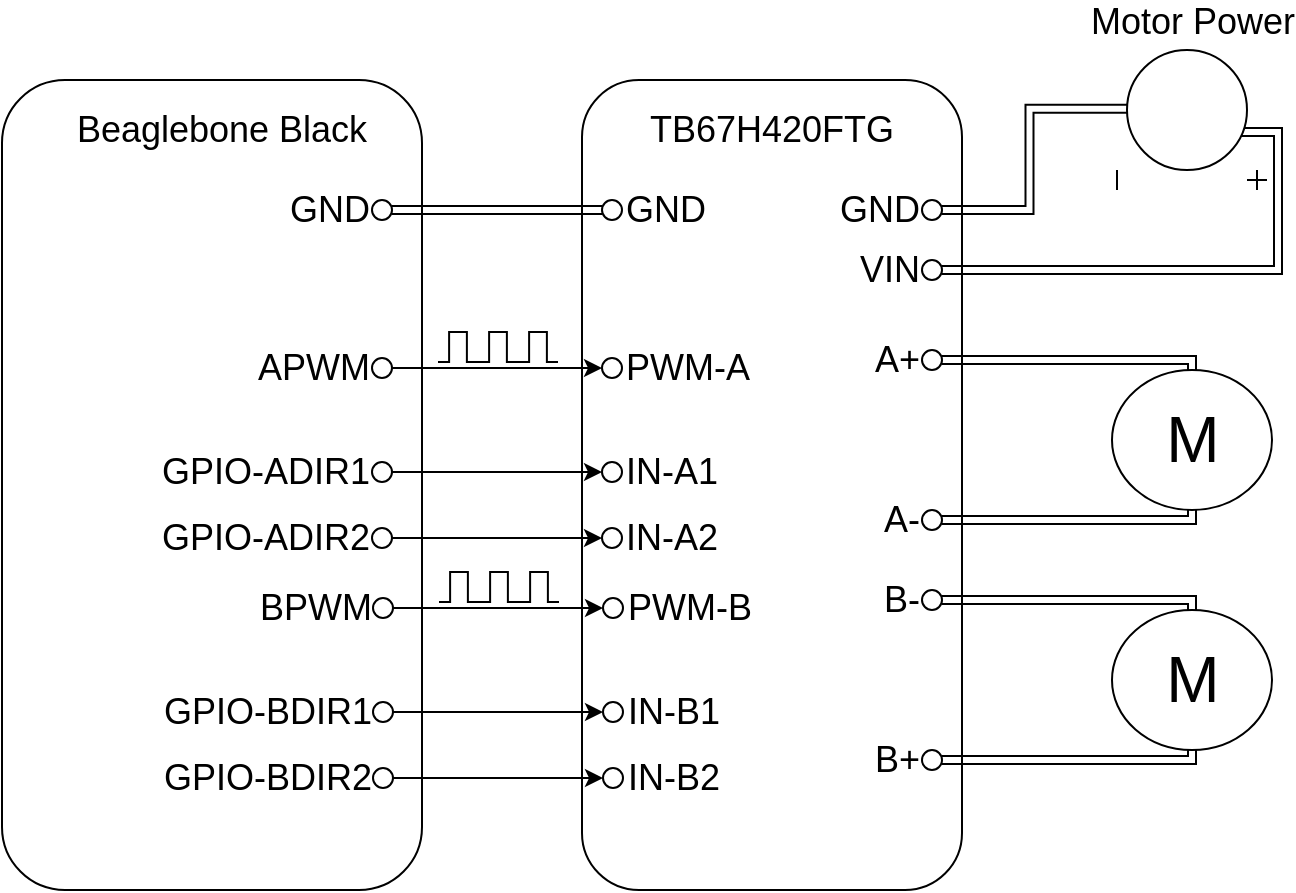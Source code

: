 <mxfile version="12.3.9" type="device" pages="3"><diagram id="jYiXJCW6_7_1IOrXcYyg" name="TB67H420FTG"><mxGraphModel dx="1185" dy="641" grid="1" gridSize="10" guides="1" tooltips="1" connect="1" arrows="1" fold="1" page="1" pageScale="1" pageWidth="850" pageHeight="1100" math="0" shadow="0"><root><mxCell id="t4pHUbQEfT3WLqg6U7e0-0"/><mxCell id="t4pHUbQEfT3WLqg6U7e0-1" parent="t4pHUbQEfT3WLqg6U7e0-0"/><mxCell id="a3-WLGggRR9VKKW1tgoW-0" value="" style="rounded=1;whiteSpace=wrap;html=1;" vertex="1" parent="t4pHUbQEfT3WLqg6U7e0-1"><mxGeometry x="232" y="85" width="210" height="405" as="geometry"/></mxCell><mxCell id="a3-WLGggRR9VKKW1tgoW-1" value="Beaglebone Black" style="text;html=1;strokeColor=none;fillColor=none;align=center;verticalAlign=middle;whiteSpace=wrap;rounded=0;fontSize=18;" vertex="1" parent="t4pHUbQEfT3WLqg6U7e0-1"><mxGeometry x="262" y="95" width="160" height="30" as="geometry"/></mxCell><mxCell id="a3-WLGggRR9VKKW1tgoW-2" value="APWM" style="verticalLabelPosition=middle;shadow=0;dashed=0;align=right;fillColor=#ffffff;strokeColor=#000000;html=1;verticalAlign=middle;strokeWidth=1;shape=ellipse;fontSize=18;labelPosition=left;" vertex="1" parent="t4pHUbQEfT3WLqg6U7e0-1"><mxGeometry x="417" y="224" width="10" height="10" as="geometry"/></mxCell><mxCell id="a3-WLGggRR9VKKW1tgoW-3" value="GPIO-ADIR1" style="verticalLabelPosition=middle;shadow=0;dashed=0;align=right;fillColor=#ffffff;strokeColor=#000000;html=1;verticalAlign=middle;strokeWidth=1;shape=ellipse;fontSize=18;labelPosition=left;" vertex="1" parent="t4pHUbQEfT3WLqg6U7e0-1"><mxGeometry x="417" y="276" width="10" height="10" as="geometry"/></mxCell><mxCell id="a3-WLGggRR9VKKW1tgoW-13" value="" style="rounded=1;whiteSpace=wrap;html=1;fontSize=18;" vertex="1" parent="t4pHUbQEfT3WLqg6U7e0-1"><mxGeometry x="522" y="85" width="190" height="405" as="geometry"/></mxCell><mxCell id="a3-WLGggRR9VKKW1tgoW-16" value="PWM-A" style="verticalLabelPosition=middle;shadow=0;dashed=0;align=left;fillColor=#ffffff;strokeColor=#000000;html=1;verticalAlign=middle;strokeWidth=1;shape=ellipse;fontSize=18;labelPosition=right;" vertex="1" parent="t4pHUbQEfT3WLqg6U7e0-1"><mxGeometry x="532" y="224" width="10" height="10" as="geometry"/></mxCell><mxCell id="a3-WLGggRR9VKKW1tgoW-17" value="IN-A1" style="verticalLabelPosition=middle;shadow=0;dashed=0;align=left;fillColor=#ffffff;strokeColor=#000000;html=1;verticalAlign=middle;strokeWidth=1;shape=ellipse;fontSize=18;labelPosition=right;" vertex="1" parent="t4pHUbQEfT3WLqg6U7e0-1"><mxGeometry x="532" y="276" width="10" height="10" as="geometry"/></mxCell><mxCell id="a3-WLGggRR9VKKW1tgoW-21" value="A+" style="verticalLabelPosition=middle;shadow=0;dashed=0;align=right;fillColor=#ffffff;strokeColor=#000000;html=1;verticalAlign=middle;strokeWidth=1;shape=ellipse;fontSize=18;labelPosition=left;" vertex="1" parent="t4pHUbQEfT3WLqg6U7e0-1"><mxGeometry x="692" y="220" width="10" height="10" as="geometry"/></mxCell><mxCell id="a3-WLGggRR9VKKW1tgoW-22" value="A-" style="verticalLabelPosition=middle;shadow=0;dashed=0;align=right;fillColor=#ffffff;strokeColor=#000000;html=1;verticalAlign=middle;strokeWidth=1;shape=ellipse;fontSize=18;labelPosition=left;" vertex="1" parent="t4pHUbQEfT3WLqg6U7e0-1"><mxGeometry x="692" y="300" width="10" height="10" as="geometry"/></mxCell><mxCell id="a3-WLGggRR9VKKW1tgoW-23" value="B-" style="verticalLabelPosition=middle;shadow=0;dashed=0;align=right;fillColor=#ffffff;strokeColor=#000000;html=1;verticalAlign=middle;strokeWidth=1;shape=ellipse;fontSize=18;labelPosition=left;" vertex="1" parent="t4pHUbQEfT3WLqg6U7e0-1"><mxGeometry x="692" y="340" width="10" height="10" as="geometry"/></mxCell><mxCell id="a3-WLGggRR9VKKW1tgoW-24" value="B+" style="verticalLabelPosition=middle;shadow=0;dashed=0;align=right;fillColor=#ffffff;strokeColor=#000000;html=1;verticalAlign=middle;strokeWidth=1;shape=ellipse;fontSize=18;labelPosition=left;" vertex="1" parent="t4pHUbQEfT3WLqg6U7e0-1"><mxGeometry x="692" y="420" width="10" height="10" as="geometry"/></mxCell><mxCell id="a3-WLGggRR9VKKW1tgoW-25" style="edgeStyle=orthogonalEdgeStyle;rounded=0;orthogonalLoop=1;jettySize=auto;html=1;exitX=1;exitY=0.5;exitDx=0;exitDy=0;entryX=0;entryY=0.5;entryDx=0;entryDy=0;fontSize=18;" edge="1" parent="t4pHUbQEfT3WLqg6U7e0-1" source="a3-WLGggRR9VKKW1tgoW-3" target="a3-WLGggRR9VKKW1tgoW-17"><mxGeometry relative="1" as="geometry"/></mxCell><mxCell id="a3-WLGggRR9VKKW1tgoW-26" style="edgeStyle=orthogonalEdgeStyle;rounded=0;orthogonalLoop=1;jettySize=auto;html=1;exitX=1;exitY=0.5;exitDx=0;exitDy=0;entryX=0;entryY=0.5;entryDx=0;entryDy=0;fontSize=18;" edge="1" parent="t4pHUbQEfT3WLqg6U7e0-1" source="a3-WLGggRR9VKKW1tgoW-2" target="a3-WLGggRR9VKKW1tgoW-16"><mxGeometry relative="1" as="geometry"/></mxCell><mxCell id="a3-WLGggRR9VKKW1tgoW-32" style="edgeStyle=orthogonalEdgeStyle;shape=link;rounded=0;orthogonalLoop=1;jettySize=auto;html=1;exitX=1;exitY=0.5;exitDx=0;exitDy=0;entryX=0;entryY=0.5;entryDx=0;entryDy=0;fontSize=18;" edge="1" parent="t4pHUbQEfT3WLqg6U7e0-1" source="a3-WLGggRR9VKKW1tgoW-33" target="a3-WLGggRR9VKKW1tgoW-34"><mxGeometry relative="1" as="geometry"/></mxCell><mxCell id="a3-WLGggRR9VKKW1tgoW-33" value="GND" style="verticalLabelPosition=middle;shadow=0;dashed=0;align=right;fillColor=#ffffff;strokeColor=#000000;html=1;verticalAlign=middle;strokeWidth=1;shape=ellipse;fontSize=18;labelPosition=left;" vertex="1" parent="t4pHUbQEfT3WLqg6U7e0-1"><mxGeometry x="417" y="145" width="10" height="10" as="geometry"/></mxCell><mxCell id="a3-WLGggRR9VKKW1tgoW-34" value="GND" style="verticalLabelPosition=middle;shadow=0;dashed=0;align=left;fillColor=#ffffff;strokeColor=#000000;html=1;verticalAlign=middle;strokeWidth=1;shape=ellipse;fontSize=18;labelPosition=right;" vertex="1" parent="t4pHUbQEfT3WLqg6U7e0-1"><mxGeometry x="532" y="145" width="10" height="10" as="geometry"/></mxCell><mxCell id="a3-WLGggRR9VKKW1tgoW-35" value="TB67H420FTG" style="text;html=1;strokeColor=none;fillColor=none;align=center;verticalAlign=middle;whiteSpace=wrap;rounded=0;fontSize=18;" vertex="1" parent="t4pHUbQEfT3WLqg6U7e0-1"><mxGeometry x="542" y="100" width="150" height="20" as="geometry"/></mxCell><mxCell id="a3-WLGggRR9VKKW1tgoW-36" value="VIN" style="verticalLabelPosition=middle;shadow=0;dashed=0;align=right;fillColor=#ffffff;strokeColor=#000000;html=1;verticalAlign=middle;strokeWidth=1;shape=ellipse;fontSize=18;labelPosition=left;" vertex="1" parent="t4pHUbQEfT3WLqg6U7e0-1"><mxGeometry x="692" y="175" width="10" height="10" as="geometry"/></mxCell><mxCell id="a3-WLGggRR9VKKW1tgoW-37" value="GND" style="verticalLabelPosition=middle;shadow=0;dashed=0;align=right;fillColor=#ffffff;strokeColor=#000000;html=1;verticalAlign=middle;strokeWidth=1;shape=ellipse;fontSize=18;labelPosition=left;" vertex="1" parent="t4pHUbQEfT3WLqg6U7e0-1"><mxGeometry x="692" y="145" width="10" height="10" as="geometry"/></mxCell><mxCell id="a3-WLGggRR9VKKW1tgoW-38" style="edgeStyle=orthogonalEdgeStyle;shape=link;rounded=0;orthogonalLoop=1;jettySize=auto;html=1;exitX=0.58;exitY=0.135;exitDx=0;exitDy=0;exitPerimeter=0;entryX=1;entryY=0.5;entryDx=0;entryDy=0;fontSize=18;" edge="1" parent="t4pHUbQEfT3WLqg6U7e0-1" source="a3-WLGggRR9VKKW1tgoW-40" target="a3-WLGggRR9VKKW1tgoW-37"><mxGeometry relative="1" as="geometry"/></mxCell><mxCell id="a3-WLGggRR9VKKW1tgoW-39" style="edgeStyle=orthogonalEdgeStyle;shape=link;rounded=0;orthogonalLoop=1;jettySize=auto;html=1;exitX=0.571;exitY=0.727;exitDx=0;exitDy=0;exitPerimeter=0;entryX=1;entryY=0.5;entryDx=0;entryDy=0;fontSize=18;" edge="1" parent="t4pHUbQEfT3WLqg6U7e0-1" source="a3-WLGggRR9VKKW1tgoW-40" target="a3-WLGggRR9VKKW1tgoW-36"><mxGeometry relative="1" as="geometry"><Array as="points"><mxPoint x="844" y="111"/><mxPoint x="870" y="111"/><mxPoint x="870" y="180"/></Array></mxGeometry></mxCell><mxCell id="a3-WLGggRR9VKKW1tgoW-40" value="Motor Power" style="pointerEvents=1;verticalLabelPosition=top;shadow=0;dashed=0;align=center;fillColor=#ffffff;html=1;verticalAlign=bottom;strokeWidth=1;shape=mxgraph.electrical.signal_sources.dc_source_1;fontSize=18;labelPosition=center;flipH=0;flipV=1;direction=south;" vertex="1" parent="t4pHUbQEfT3WLqg6U7e0-1"><mxGeometry x="789.5" y="70" width="75" height="70" as="geometry"/></mxCell><mxCell id="a3-WLGggRR9VKKW1tgoW-41" style="edgeStyle=orthogonalEdgeStyle;shape=link;rounded=0;orthogonalLoop=1;jettySize=auto;html=1;exitX=0.5;exitY=1;exitDx=0;exitDy=0;entryX=1;entryY=0.5;entryDx=0;entryDy=0;fontSize=18;" edge="1" parent="t4pHUbQEfT3WLqg6U7e0-1" source="a3-WLGggRR9VKKW1tgoW-43" target="a3-WLGggRR9VKKW1tgoW-22"><mxGeometry relative="1" as="geometry"><Array as="points"><mxPoint x="792" y="305"/><mxPoint x="792" y="305"/></Array></mxGeometry></mxCell><mxCell id="a3-WLGggRR9VKKW1tgoW-42" style="edgeStyle=orthogonalEdgeStyle;shape=link;rounded=0;orthogonalLoop=1;jettySize=auto;html=1;exitX=0.5;exitY=0;exitDx=0;exitDy=0;entryX=1;entryY=0.5;entryDx=0;entryDy=0;fontSize=18;" edge="1" parent="t4pHUbQEfT3WLqg6U7e0-1" source="a3-WLGggRR9VKKW1tgoW-43" target="a3-WLGggRR9VKKW1tgoW-21"><mxGeometry relative="1" as="geometry"><Array as="points"><mxPoint x="827" y="225"/></Array></mxGeometry></mxCell><mxCell id="a3-WLGggRR9VKKW1tgoW-43" value="M" style="verticalLabelPosition=middle;shadow=0;dashed=0;align=center;fillColor=#ffffff;html=1;verticalAlign=middle;strokeWidth=1;shape=ellipse;fontSize=32;fontColor=#000000;perimeter=ellipsePerimeter;" vertex="1" parent="t4pHUbQEfT3WLqg6U7e0-1"><mxGeometry x="787" y="230" width="80" height="70" as="geometry"/></mxCell><mxCell id="a3-WLGggRR9VKKW1tgoW-44" style="edgeStyle=orthogonalEdgeStyle;shape=link;rounded=0;orthogonalLoop=1;jettySize=auto;html=1;exitX=0.5;exitY=0;exitDx=0;exitDy=0;entryX=1;entryY=0.5;entryDx=0;entryDy=0;fontSize=18;" edge="1" parent="t4pHUbQEfT3WLqg6U7e0-1" source="a3-WLGggRR9VKKW1tgoW-46" target="a3-WLGggRR9VKKW1tgoW-23"><mxGeometry relative="1" as="geometry"><Array as="points"><mxPoint x="782" y="345"/><mxPoint x="782" y="345"/></Array></mxGeometry></mxCell><mxCell id="a3-WLGggRR9VKKW1tgoW-45" style="edgeStyle=orthogonalEdgeStyle;shape=link;rounded=0;orthogonalLoop=1;jettySize=auto;html=1;exitX=0.5;exitY=1;exitDx=0;exitDy=0;entryX=1;entryY=0.5;entryDx=0;entryDy=0;fontSize=18;" edge="1" parent="t4pHUbQEfT3WLqg6U7e0-1" source="a3-WLGggRR9VKKW1tgoW-46" target="a3-WLGggRR9VKKW1tgoW-24"><mxGeometry relative="1" as="geometry"><Array as="points"><mxPoint x="827" y="425"/></Array></mxGeometry></mxCell><mxCell id="a3-WLGggRR9VKKW1tgoW-46" value="M" style="verticalLabelPosition=middle;shadow=0;dashed=0;align=center;fillColor=#ffffff;html=1;verticalAlign=middle;strokeWidth=1;shape=ellipse;fontSize=32;fontColor=#000000;perimeter=ellipsePerimeter;" vertex="1" parent="t4pHUbQEfT3WLqg6U7e0-1"><mxGeometry x="787" y="350" width="80" height="70" as="geometry"/></mxCell><mxCell id="a3-WLGggRR9VKKW1tgoW-47" value="" style="pointerEvents=1;verticalLabelPosition=bottom;shadow=0;dashed=0;align=center;fillColor=#ffffff;html=1;verticalAlign=top;strokeWidth=1;shape=mxgraph.electrical.waveforms.pulse_1;fontSize=18;fontColor=none;" vertex="1" parent="t4pHUbQEfT3WLqg6U7e0-1"><mxGeometry x="450" y="211" width="20" height="15" as="geometry"/></mxCell><mxCell id="a3-WLGggRR9VKKW1tgoW-48" value="" style="pointerEvents=1;verticalLabelPosition=bottom;shadow=0;dashed=0;align=center;fillColor=#ffffff;html=1;verticalAlign=top;strokeWidth=1;shape=mxgraph.electrical.waveforms.pulse_1;fontSize=18;fontColor=none;" vertex="1" parent="t4pHUbQEfT3WLqg6U7e0-1"><mxGeometry x="490" y="211" width="20" height="15" as="geometry"/></mxCell><mxCell id="a3-WLGggRR9VKKW1tgoW-49" value="" style="pointerEvents=1;verticalLabelPosition=bottom;shadow=0;dashed=0;align=center;fillColor=#ffffff;html=1;verticalAlign=top;strokeWidth=1;shape=mxgraph.electrical.waveforms.pulse_1;fontSize=18;fontColor=none;" vertex="1" parent="t4pHUbQEfT3WLqg6U7e0-1"><mxGeometry x="470" y="211" width="20" height="15" as="geometry"/></mxCell><mxCell id="a3-WLGggRR9VKKW1tgoW-56" value="GPIO-ADIR2" style="verticalLabelPosition=middle;shadow=0;dashed=0;align=right;fillColor=#ffffff;strokeColor=#000000;html=1;verticalAlign=middle;strokeWidth=1;shape=ellipse;fontSize=18;labelPosition=left;" vertex="1" parent="t4pHUbQEfT3WLqg6U7e0-1"><mxGeometry x="417" y="309" width="10" height="10" as="geometry"/></mxCell><mxCell id="a3-WLGggRR9VKKW1tgoW-57" value="IN-A2" style="verticalLabelPosition=middle;shadow=0;dashed=0;align=left;fillColor=#ffffff;strokeColor=#000000;html=1;verticalAlign=middle;strokeWidth=1;shape=ellipse;fontSize=18;labelPosition=right;" vertex="1" parent="t4pHUbQEfT3WLqg6U7e0-1"><mxGeometry x="532" y="309" width="10" height="10" as="geometry"/></mxCell><mxCell id="a3-WLGggRR9VKKW1tgoW-58" style="edgeStyle=orthogonalEdgeStyle;rounded=0;orthogonalLoop=1;jettySize=auto;html=1;exitX=1;exitY=0.5;exitDx=0;exitDy=0;entryX=0;entryY=0.5;entryDx=0;entryDy=0;fontSize=18;" edge="1" parent="t4pHUbQEfT3WLqg6U7e0-1" source="a3-WLGggRR9VKKW1tgoW-56" target="a3-WLGggRR9VKKW1tgoW-57"><mxGeometry relative="1" as="geometry"/></mxCell><mxCell id="a3-WLGggRR9VKKW1tgoW-76" value="BPWM" style="verticalLabelPosition=middle;shadow=0;dashed=0;align=right;fillColor=#ffffff;strokeColor=#000000;html=1;verticalAlign=middle;strokeWidth=1;shape=ellipse;fontSize=18;labelPosition=left;" vertex="1" parent="t4pHUbQEfT3WLqg6U7e0-1"><mxGeometry x="417.5" y="344" width="10" height="10" as="geometry"/></mxCell><mxCell id="a3-WLGggRR9VKKW1tgoW-77" value="GPIO-BDIR1" style="verticalLabelPosition=middle;shadow=0;dashed=0;align=right;fillColor=#ffffff;strokeColor=#000000;html=1;verticalAlign=middle;strokeWidth=1;shape=ellipse;fontSize=18;labelPosition=left;" vertex="1" parent="t4pHUbQEfT3WLqg6U7e0-1"><mxGeometry x="417.5" y="396" width="10" height="10" as="geometry"/></mxCell><mxCell id="a3-WLGggRR9VKKW1tgoW-78" value="PWM-B" style="verticalLabelPosition=middle;shadow=0;dashed=0;align=left;fillColor=#ffffff;strokeColor=#000000;html=1;verticalAlign=middle;strokeWidth=1;shape=ellipse;fontSize=18;labelPosition=right;" vertex="1" parent="t4pHUbQEfT3WLqg6U7e0-1"><mxGeometry x="532.5" y="344" width="10" height="10" as="geometry"/></mxCell><mxCell id="a3-WLGggRR9VKKW1tgoW-79" value="IN-B1" style="verticalLabelPosition=middle;shadow=0;dashed=0;align=left;fillColor=#ffffff;strokeColor=#000000;html=1;verticalAlign=middle;strokeWidth=1;shape=ellipse;fontSize=18;labelPosition=right;" vertex="1" parent="t4pHUbQEfT3WLqg6U7e0-1"><mxGeometry x="532.5" y="396" width="10" height="10" as="geometry"/></mxCell><mxCell id="a3-WLGggRR9VKKW1tgoW-80" style="edgeStyle=orthogonalEdgeStyle;rounded=0;orthogonalLoop=1;jettySize=auto;html=1;exitX=1;exitY=0.5;exitDx=0;exitDy=0;entryX=0;entryY=0.5;entryDx=0;entryDy=0;fontSize=18;" edge="1" parent="t4pHUbQEfT3WLqg6U7e0-1" source="a3-WLGggRR9VKKW1tgoW-77" target="a3-WLGggRR9VKKW1tgoW-79"><mxGeometry relative="1" as="geometry"/></mxCell><mxCell id="a3-WLGggRR9VKKW1tgoW-81" style="edgeStyle=orthogonalEdgeStyle;rounded=0;orthogonalLoop=1;jettySize=auto;html=1;exitX=1;exitY=0.5;exitDx=0;exitDy=0;entryX=0;entryY=0.5;entryDx=0;entryDy=0;fontSize=18;" edge="1" parent="t4pHUbQEfT3WLqg6U7e0-1" source="a3-WLGggRR9VKKW1tgoW-76" target="a3-WLGggRR9VKKW1tgoW-78"><mxGeometry relative="1" as="geometry"/></mxCell><mxCell id="a3-WLGggRR9VKKW1tgoW-82" value="" style="pointerEvents=1;verticalLabelPosition=bottom;shadow=0;dashed=0;align=center;fillColor=#ffffff;html=1;verticalAlign=top;strokeWidth=1;shape=mxgraph.electrical.waveforms.pulse_1;fontSize=18;fontColor=none;" vertex="1" parent="t4pHUbQEfT3WLqg6U7e0-1"><mxGeometry x="450.5" y="331" width="20" height="15" as="geometry"/></mxCell><mxCell id="a3-WLGggRR9VKKW1tgoW-83" value="" style="pointerEvents=1;verticalLabelPosition=bottom;shadow=0;dashed=0;align=center;fillColor=#ffffff;html=1;verticalAlign=top;strokeWidth=1;shape=mxgraph.electrical.waveforms.pulse_1;fontSize=18;fontColor=none;" vertex="1" parent="t4pHUbQEfT3WLqg6U7e0-1"><mxGeometry x="490.5" y="331" width="20" height="15" as="geometry"/></mxCell><mxCell id="a3-WLGggRR9VKKW1tgoW-84" value="" style="pointerEvents=1;verticalLabelPosition=bottom;shadow=0;dashed=0;align=center;fillColor=#ffffff;html=1;verticalAlign=top;strokeWidth=1;shape=mxgraph.electrical.waveforms.pulse_1;fontSize=18;fontColor=none;" vertex="1" parent="t4pHUbQEfT3WLqg6U7e0-1"><mxGeometry x="470.5" y="331" width="20" height="15" as="geometry"/></mxCell><mxCell id="a3-WLGggRR9VKKW1tgoW-85" value="GPIO-BDIR2" style="verticalLabelPosition=middle;shadow=0;dashed=0;align=right;fillColor=#ffffff;strokeColor=#000000;html=1;verticalAlign=middle;strokeWidth=1;shape=ellipse;fontSize=18;labelPosition=left;" vertex="1" parent="t4pHUbQEfT3WLqg6U7e0-1"><mxGeometry x="417.5" y="429" width="10" height="10" as="geometry"/></mxCell><mxCell id="a3-WLGggRR9VKKW1tgoW-86" value="IN-B2" style="verticalLabelPosition=middle;shadow=0;dashed=0;align=left;fillColor=#ffffff;strokeColor=#000000;html=1;verticalAlign=middle;strokeWidth=1;shape=ellipse;fontSize=18;labelPosition=right;" vertex="1" parent="t4pHUbQEfT3WLqg6U7e0-1"><mxGeometry x="532.5" y="429" width="10" height="10" as="geometry"/></mxCell><mxCell id="a3-WLGggRR9VKKW1tgoW-87" style="edgeStyle=orthogonalEdgeStyle;rounded=0;orthogonalLoop=1;jettySize=auto;html=1;exitX=1;exitY=0.5;exitDx=0;exitDy=0;entryX=0;entryY=0.5;entryDx=0;entryDy=0;fontSize=18;" edge="1" parent="t4pHUbQEfT3WLqg6U7e0-1" source="a3-WLGggRR9VKKW1tgoW-85" target="a3-WLGggRR9VKKW1tgoW-86"><mxGeometry relative="1" as="geometry"/></mxCell></root></mxGraphModel></diagram><diagram name="DRV8835" id="16e2658f-23c8-b752-8be9-c03fbebb8bbe"><mxGraphModel dx="1422" dy="769" grid="1" gridSize="10" guides="1" tooltips="1" connect="1" arrows="1" fold="1" page="1" pageScale="1" pageWidth="1100" pageHeight="850" background="#ffffff" math="0" shadow="0"><root><mxCell id="0"/><mxCell id="1" parent="0"/><mxCell id="n3N3gcS-neXNBcofQQVS-1" value="" style="rounded=1;whiteSpace=wrap;html=1;" parent="1" vertex="1"><mxGeometry x="232" y="85" width="210" height="490" as="geometry"/></mxCell><mxCell id="n3N3gcS-neXNBcofQQVS-2" value="Beaglebone Black" style="text;html=1;strokeColor=none;fillColor=none;align=center;verticalAlign=middle;whiteSpace=wrap;rounded=0;fontSize=18;" parent="1" vertex="1"><mxGeometry x="262" y="95" width="160" height="30" as="geometry"/></mxCell><mxCell id="n3N3gcS-neXNBcofQQVS-3" value="APWM" style="verticalLabelPosition=middle;shadow=0;dashed=0;align=right;fillColor=#ffffff;strokeColor=#000000;html=1;verticalAlign=middle;strokeWidth=1;shape=ellipse;fontSize=18;labelPosition=left;" parent="1" vertex="1"><mxGeometry x="417" y="220" width="10" height="10" as="geometry"/></mxCell><mxCell id="n3N3gcS-neXNBcofQQVS-5" value="ADIR" style="verticalLabelPosition=middle;shadow=0;dashed=0;align=right;fillColor=#ffffff;strokeColor=#000000;html=1;verticalAlign=middle;strokeWidth=1;shape=ellipse;fontSize=18;labelPosition=left;" parent="1" vertex="1"><mxGeometry x="417" y="300" width="10" height="10" as="geometry"/></mxCell><mxCell id="n3N3gcS-neXNBcofQQVS-6" value="BPWM" style="verticalLabelPosition=middle;shadow=0;dashed=0;align=right;fillColor=#ffffff;strokeColor=#000000;html=1;verticalAlign=middle;strokeWidth=1;shape=ellipse;fontSize=18;labelPosition=left;" parent="1" vertex="1"><mxGeometry x="417" y="380" width="10" height="10" as="geometry"/></mxCell><mxCell id="n3N3gcS-neXNBcofQQVS-7" value="BDIR" style="verticalLabelPosition=middle;shadow=0;dashed=0;align=right;fillColor=#ffffff;strokeColor=#000000;html=1;verticalAlign=middle;strokeWidth=1;shape=ellipse;fontSize=18;labelPosition=left;" parent="1" vertex="1"><mxGeometry x="417" y="460" width="10" height="10" as="geometry"/></mxCell><mxCell id="n3N3gcS-neXNBcofQQVS-38" style="edgeStyle=orthogonalEdgeStyle;rounded=0;orthogonalLoop=1;jettySize=auto;html=1;exitX=0.75;exitY=1;exitDx=0;exitDy=0;entryX=0.5;entryY=1;entryDx=0;entryDy=0;fontSize=18;shape=link;" parent="1" source="n3N3gcS-neXNBcofQQVS-11" target="n3N3gcS-neXNBcofQQVS-7" edge="1"><mxGeometry relative="1" as="geometry"><Array as="points"><mxPoint x="310" y="480"/><mxPoint x="422" y="480"/></Array></mxGeometry></mxCell><mxCell id="n3N3gcS-neXNBcofQQVS-39" style="edgeStyle=orthogonalEdgeStyle;rounded=0;orthogonalLoop=1;jettySize=auto;html=1;exitX=0.5;exitY=1;exitDx=0;exitDy=0;entryX=0.5;entryY=1;entryDx=0;entryDy=0;fontSize=18;shape=link;" parent="1" source="n3N3gcS-neXNBcofQQVS-11" target="n3N3gcS-neXNBcofQQVS-15" edge="1"><mxGeometry relative="1" as="geometry"><Array as="points"><mxPoint x="287" y="560"/><mxPoint x="422" y="560"/></Array></mxGeometry></mxCell><mxCell id="n3N3gcS-neXNBcofQQVS-41" style="edgeStyle=orthogonalEdgeStyle;rounded=0;orthogonalLoop=1;jettySize=auto;html=1;exitX=1;exitY=0.25;exitDx=0;exitDy=0;entryX=0.5;entryY=1;entryDx=0;entryDy=0;fontSize=18;shape=link;" parent="1" source="n3N3gcS-neXNBcofQQVS-11" target="n3N3gcS-neXNBcofQQVS-5" edge="1"><mxGeometry relative="1" as="geometry"/></mxCell><mxCell id="n3N3gcS-neXNBcofQQVS-42" style="edgeStyle=orthogonalEdgeStyle;rounded=0;orthogonalLoop=1;jettySize=auto;html=1;exitX=1;exitY=0.75;exitDx=0;exitDy=0;entryX=0.5;entryY=1;entryDx=0;entryDy=0;fontSize=18;shape=link;" parent="1" source="n3N3gcS-neXNBcofQQVS-11" target="n3N3gcS-neXNBcofQQVS-6" edge="1"><mxGeometry relative="1" as="geometry"><Array as="points"><mxPoint x="422" y="420"/></Array></mxGeometry></mxCell><mxCell id="n3N3gcS-neXNBcofQQVS-43" style="edgeStyle=orthogonalEdgeStyle;rounded=0;orthogonalLoop=1;jettySize=auto;html=1;exitX=0.5;exitY=0;exitDx=0;exitDy=0;entryX=0.5;entryY=1;entryDx=0;entryDy=0;fontSize=18;shape=link;" parent="1" source="n3N3gcS-neXNBcofQQVS-11" target="n3N3gcS-neXNBcofQQVS-3" edge="1"><mxGeometry relative="1" as="geometry"/></mxCell><mxCell id="n3N3gcS-neXNBcofQQVS-11" value="" style="rounded=1;whiteSpace=wrap;html=1;fontSize=18;" parent="1" vertex="1"><mxGeometry x="242" y="315" width="90" height="140" as="geometry"/></mxCell><mxCell id="n3N3gcS-neXNBcofQQVS-12" value="&lt;div&gt;Software&lt;/div&gt;&lt;div&gt;Driver&lt;/div&gt;" style="text;html=1;strokeColor=none;fillColor=none;align=center;verticalAlign=middle;whiteSpace=wrap;rounded=0;fontSize=18;" parent="1" vertex="1"><mxGeometry x="252" y="330" width="70" height="50" as="geometry"/></mxCell><mxCell id="n3N3gcS-neXNBcofQQVS-14" value="" style="rounded=1;whiteSpace=wrap;html=1;fontSize=18;" parent="1" vertex="1"><mxGeometry x="522" y="85" width="190" height="490" as="geometry"/></mxCell><mxCell id="n3N3gcS-neXNBcofQQVS-37" style="edgeStyle=orthogonalEdgeStyle;rounded=0;orthogonalLoop=1;jettySize=auto;html=1;exitX=1;exitY=0.5;exitDx=0;exitDy=0;entryX=0;entryY=0.5;entryDx=0;entryDy=0;fontSize=18;" parent="1" source="n3N3gcS-neXNBcofQQVS-15" target="n3N3gcS-neXNBcofQQVS-20" edge="1"><mxGeometry relative="1" as="geometry"/></mxCell><mxCell id="n3N3gcS-neXNBcofQQVS-15" value="Mode " style="verticalLabelPosition=middle;shadow=0;dashed=0;align=right;fillColor=#ffffff;strokeColor=#000000;html=1;verticalAlign=middle;strokeWidth=1;shape=ellipse;fontSize=18;labelPosition=left;" parent="1" vertex="1"><mxGeometry x="417" y="540" width="10" height="10" as="geometry"/></mxCell><mxCell id="n3N3gcS-neXNBcofQQVS-16" value="AEnable" style="verticalLabelPosition=middle;shadow=0;dashed=0;align=left;fillColor=#ffffff;strokeColor=#000000;html=1;verticalAlign=middle;strokeWidth=1;shape=ellipse;fontSize=18;labelPosition=right;" parent="1" vertex="1"><mxGeometry x="532" y="220" width="10" height="10" as="geometry"/></mxCell><mxCell id="n3N3gcS-neXNBcofQQVS-17" value="APhase" style="verticalLabelPosition=middle;shadow=0;dashed=0;align=left;fillColor=#ffffff;strokeColor=#000000;html=1;verticalAlign=middle;strokeWidth=1;shape=ellipse;fontSize=18;labelPosition=right;" parent="1" vertex="1"><mxGeometry x="532" y="300" width="10" height="10" as="geometry"/></mxCell><mxCell id="n3N3gcS-neXNBcofQQVS-18" value="BEnable" style="verticalLabelPosition=middle;shadow=0;dashed=0;align=left;fillColor=#ffffff;strokeColor=#000000;html=1;verticalAlign=middle;strokeWidth=1;shape=ellipse;fontSize=18;labelPosition=right;" parent="1" vertex="1"><mxGeometry x="532" y="380" width="10" height="10" as="geometry"/></mxCell><mxCell id="n3N3gcS-neXNBcofQQVS-19" value="BPhase" style="verticalLabelPosition=middle;shadow=0;dashed=0;align=left;fillColor=#ffffff;strokeColor=#000000;html=1;verticalAlign=middle;strokeWidth=1;shape=ellipse;fontSize=18;labelPosition=right;" parent="1" vertex="1"><mxGeometry x="532" y="460" width="10" height="10" as="geometry"/></mxCell><mxCell id="n3N3gcS-neXNBcofQQVS-20" value="Mode" style="verticalLabelPosition=middle;shadow=0;dashed=0;align=left;fillColor=#ffffff;strokeColor=#000000;html=1;verticalAlign=middle;strokeWidth=1;shape=ellipse;fontSize=18;labelPosition=right;" parent="1" vertex="1"><mxGeometry x="532" y="540" width="10" height="10" as="geometry"/></mxCell><mxCell id="n3N3gcS-neXNBcofQQVS-21" value="AOUT1" style="verticalLabelPosition=middle;shadow=0;dashed=0;align=right;fillColor=#ffffff;strokeColor=#000000;html=1;verticalAlign=middle;strokeWidth=1;shape=ellipse;fontSize=18;labelPosition=left;" parent="1" vertex="1"><mxGeometry x="692" y="220" width="10" height="10" as="geometry"/></mxCell><mxCell id="n3N3gcS-neXNBcofQQVS-22" value="AOUT2" style="verticalLabelPosition=middle;shadow=0;dashed=0;align=right;fillColor=#ffffff;strokeColor=#000000;html=1;verticalAlign=middle;strokeWidth=1;shape=ellipse;fontSize=18;labelPosition=left;" parent="1" vertex="1"><mxGeometry x="692" y="300" width="10" height="10" as="geometry"/></mxCell><mxCell id="n3N3gcS-neXNBcofQQVS-23" value="BOUT1" style="verticalLabelPosition=middle;shadow=0;dashed=0;align=right;fillColor=#ffffff;strokeColor=#000000;html=1;verticalAlign=middle;strokeWidth=1;shape=ellipse;fontSize=18;labelPosition=left;" parent="1" vertex="1"><mxGeometry x="692" y="380" width="10" height="10" as="geometry"/></mxCell><mxCell id="n3N3gcS-neXNBcofQQVS-24" value="BOUT2" style="verticalLabelPosition=middle;shadow=0;dashed=0;align=right;fillColor=#ffffff;strokeColor=#000000;html=1;verticalAlign=middle;strokeWidth=1;shape=ellipse;fontSize=18;labelPosition=left;" parent="1" vertex="1"><mxGeometry x="692" y="460" width="10" height="10" as="geometry"/></mxCell><mxCell id="n3N3gcS-neXNBcofQQVS-33" style="edgeStyle=orthogonalEdgeStyle;rounded=0;orthogonalLoop=1;jettySize=auto;html=1;exitX=1;exitY=0.5;exitDx=0;exitDy=0;entryX=0;entryY=0.5;entryDx=0;entryDy=0;fontSize=18;" parent="1" source="n3N3gcS-neXNBcofQQVS-5" target="n3N3gcS-neXNBcofQQVS-17" edge="1"><mxGeometry relative="1" as="geometry"/></mxCell><mxCell id="n3N3gcS-neXNBcofQQVS-34" style="edgeStyle=orthogonalEdgeStyle;rounded=0;orthogonalLoop=1;jettySize=auto;html=1;exitX=1;exitY=0.5;exitDx=0;exitDy=0;entryX=0;entryY=0.5;entryDx=0;entryDy=0;fontSize=18;" parent="1" source="n3N3gcS-neXNBcofQQVS-3" target="n3N3gcS-neXNBcofQQVS-16" edge="1"><mxGeometry relative="1" as="geometry"/></mxCell><mxCell id="n3N3gcS-neXNBcofQQVS-35" style="edgeStyle=orthogonalEdgeStyle;rounded=0;orthogonalLoop=1;jettySize=auto;html=1;exitX=1;exitY=0.5;exitDx=0;exitDy=0;entryX=0;entryY=0.5;entryDx=0;entryDy=0;fontSize=18;" parent="1" source="n3N3gcS-neXNBcofQQVS-6" target="n3N3gcS-neXNBcofQQVS-18" edge="1"><mxGeometry relative="1" as="geometry"/></mxCell><mxCell id="n3N3gcS-neXNBcofQQVS-36" style="edgeStyle=orthogonalEdgeStyle;rounded=0;orthogonalLoop=1;jettySize=auto;html=1;exitX=1;exitY=0.5;exitDx=0;exitDy=0;entryX=0;entryY=0.5;entryDx=0;entryDy=0;fontSize=18;" parent="1" source="n3N3gcS-neXNBcofQQVS-7" target="n3N3gcS-neXNBcofQQVS-19" edge="1"><mxGeometry relative="1" as="geometry"/></mxCell><mxCell id="n3N3gcS-neXNBcofQQVS-71" style="edgeStyle=orthogonalEdgeStyle;shape=link;rounded=0;orthogonalLoop=1;jettySize=auto;html=1;exitX=1;exitY=0.5;exitDx=0;exitDy=0;entryX=0;entryY=0.5;entryDx=0;entryDy=0;fontSize=18;" parent="1" source="n3N3gcS-neXNBcofQQVS-48" target="n3N3gcS-neXNBcofQQVS-53" edge="1"><mxGeometry relative="1" as="geometry"/></mxCell><mxCell id="n3N3gcS-neXNBcofQQVS-48" value="VCC-3.3" style="verticalLabelPosition=middle;shadow=0;dashed=0;align=right;fillColor=#ffffff;strokeColor=#000000;html=1;verticalAlign=middle;strokeWidth=1;shape=ellipse;fontSize=18;labelPosition=left;" parent="1" vertex="1"><mxGeometry x="417" y="175" width="10" height="10" as="geometry"/></mxCell><mxCell id="n3N3gcS-neXNBcofQQVS-53" value="VCC" style="verticalLabelPosition=middle;shadow=0;dashed=0;align=left;fillColor=#ffffff;strokeColor=#000000;html=1;verticalAlign=middle;strokeWidth=1;shape=ellipse;fontSize=18;labelPosition=right;" parent="1" vertex="1"><mxGeometry x="532" y="175" width="10" height="10" as="geometry"/></mxCell><mxCell id="n3N3gcS-neXNBcofQQVS-70" style="edgeStyle=orthogonalEdgeStyle;shape=link;rounded=0;orthogonalLoop=1;jettySize=auto;html=1;exitX=1;exitY=0.5;exitDx=0;exitDy=0;entryX=0;entryY=0.5;entryDx=0;entryDy=0;fontSize=18;" parent="1" source="n3N3gcS-neXNBcofQQVS-49" target="n3N3gcS-neXNBcofQQVS-51" edge="1"><mxGeometry relative="1" as="geometry"/></mxCell><mxCell id="n3N3gcS-neXNBcofQQVS-49" value="GND" style="verticalLabelPosition=middle;shadow=0;dashed=0;align=right;fillColor=#ffffff;strokeColor=#000000;html=1;verticalAlign=middle;strokeWidth=1;shape=ellipse;fontSize=18;labelPosition=left;" parent="1" vertex="1"><mxGeometry x="417" y="145" width="10" height="10" as="geometry"/></mxCell><mxCell id="n3N3gcS-neXNBcofQQVS-51" value="GND" style="verticalLabelPosition=middle;shadow=0;dashed=0;align=left;fillColor=#ffffff;strokeColor=#000000;html=1;verticalAlign=middle;strokeWidth=1;shape=ellipse;fontSize=18;labelPosition=right;" parent="1" vertex="1"><mxGeometry x="532" y="145" width="10" height="10" as="geometry"/></mxCell><mxCell id="n3N3gcS-neXNBcofQQVS-55" value="DRV8835" style="text;html=1;strokeColor=none;fillColor=none;align=center;verticalAlign=middle;whiteSpace=wrap;rounded=0;fontSize=18;" parent="1" vertex="1"><mxGeometry x="542" y="100" width="150" height="20" as="geometry"/></mxCell><mxCell id="n3N3gcS-neXNBcofQQVS-58" value="VIN" style="verticalLabelPosition=middle;shadow=0;dashed=0;align=right;fillColor=#ffffff;strokeColor=#000000;html=1;verticalAlign=middle;strokeWidth=1;shape=ellipse;fontSize=18;labelPosition=left;" parent="1" vertex="1"><mxGeometry x="692" y="175" width="10" height="10" as="geometry"/></mxCell><mxCell id="n3N3gcS-neXNBcofQQVS-59" value="GND" style="verticalLabelPosition=middle;shadow=0;dashed=0;align=right;fillColor=#ffffff;strokeColor=#000000;html=1;verticalAlign=middle;strokeWidth=1;shape=ellipse;fontSize=18;labelPosition=left;" parent="1" vertex="1"><mxGeometry x="692" y="145" width="10" height="10" as="geometry"/></mxCell><mxCell id="n3N3gcS-neXNBcofQQVS-81" style="edgeStyle=orthogonalEdgeStyle;shape=link;rounded=0;orthogonalLoop=1;jettySize=auto;html=1;exitX=0.58;exitY=0.135;exitDx=0;exitDy=0;exitPerimeter=0;entryX=1;entryY=0.5;entryDx=0;entryDy=0;fontSize=18;" parent="1" source="n3N3gcS-neXNBcofQQVS-63" target="n3N3gcS-neXNBcofQQVS-59" edge="1"><mxGeometry relative="1" as="geometry"/></mxCell><mxCell id="n3N3gcS-neXNBcofQQVS-82" style="edgeStyle=orthogonalEdgeStyle;shape=link;rounded=0;orthogonalLoop=1;jettySize=auto;html=1;exitX=0.571;exitY=0.727;exitDx=0;exitDy=0;exitPerimeter=0;entryX=1;entryY=0.5;entryDx=0;entryDy=0;fontSize=18;" parent="1" source="n3N3gcS-neXNBcofQQVS-63" target="n3N3gcS-neXNBcofQQVS-58" edge="1"><mxGeometry relative="1" as="geometry"><Array as="points"><mxPoint x="844" y="111"/><mxPoint x="870" y="111"/><mxPoint x="870" y="180"/></Array></mxGeometry></mxCell><mxCell id="n3N3gcS-neXNBcofQQVS-63" value="Motor Power" style="pointerEvents=1;verticalLabelPosition=top;shadow=0;dashed=0;align=center;fillColor=#ffffff;html=1;verticalAlign=bottom;strokeWidth=1;shape=mxgraph.electrical.signal_sources.dc_source_1;fontSize=18;labelPosition=center;flipH=0;flipV=1;direction=south;" parent="1" vertex="1"><mxGeometry x="789.5" y="70" width="75" height="70" as="geometry"/></mxCell><mxCell id="n3N3gcS-neXNBcofQQVS-73" style="edgeStyle=orthogonalEdgeStyle;shape=link;rounded=0;orthogonalLoop=1;jettySize=auto;html=1;exitX=0.5;exitY=1;exitDx=0;exitDy=0;entryX=1;entryY=0.5;entryDx=0;entryDy=0;fontSize=18;" parent="1" source="n3N3gcS-neXNBcofQQVS-72" target="n3N3gcS-neXNBcofQQVS-22" edge="1"><mxGeometry relative="1" as="geometry"><Array as="points"><mxPoint x="792" y="305"/><mxPoint x="792" y="305"/></Array></mxGeometry></mxCell><mxCell id="n3N3gcS-neXNBcofQQVS-74" style="edgeStyle=orthogonalEdgeStyle;shape=link;rounded=0;orthogonalLoop=1;jettySize=auto;html=1;exitX=0.5;exitY=0;exitDx=0;exitDy=0;entryX=1;entryY=0.5;entryDx=0;entryDy=0;fontSize=18;" parent="1" source="n3N3gcS-neXNBcofQQVS-72" target="n3N3gcS-neXNBcofQQVS-21" edge="1"><mxGeometry relative="1" as="geometry"><Array as="points"><mxPoint x="827" y="225"/></Array></mxGeometry></mxCell><mxCell id="n3N3gcS-neXNBcofQQVS-72" value="M" style="verticalLabelPosition=middle;shadow=0;dashed=0;align=center;fillColor=#ffffff;html=1;verticalAlign=middle;strokeWidth=1;shape=ellipse;fontSize=32;fontColor=#000000;perimeter=ellipsePerimeter;" parent="1" vertex="1"><mxGeometry x="787" y="230" width="80" height="70" as="geometry"/></mxCell><mxCell id="n3N3gcS-neXNBcofQQVS-76" style="edgeStyle=orthogonalEdgeStyle;shape=link;rounded=0;orthogonalLoop=1;jettySize=auto;html=1;exitX=0.5;exitY=0;exitDx=0;exitDy=0;entryX=1;entryY=0.5;entryDx=0;entryDy=0;fontSize=18;" parent="1" source="n3N3gcS-neXNBcofQQVS-75" target="n3N3gcS-neXNBcofQQVS-23" edge="1"><mxGeometry relative="1" as="geometry"><Array as="points"><mxPoint x="782" y="385"/><mxPoint x="782" y="385"/></Array></mxGeometry></mxCell><mxCell id="n3N3gcS-neXNBcofQQVS-77" style="edgeStyle=orthogonalEdgeStyle;shape=link;rounded=0;orthogonalLoop=1;jettySize=auto;html=1;exitX=0.5;exitY=1;exitDx=0;exitDy=0;entryX=1;entryY=0.5;entryDx=0;entryDy=0;fontSize=18;" parent="1" source="n3N3gcS-neXNBcofQQVS-75" target="n3N3gcS-neXNBcofQQVS-24" edge="1"><mxGeometry relative="1" as="geometry"><Array as="points"><mxPoint x="827" y="465"/></Array></mxGeometry></mxCell><mxCell id="n3N3gcS-neXNBcofQQVS-75" value="M" style="verticalLabelPosition=middle;shadow=0;dashed=0;align=center;fillColor=#ffffff;html=1;verticalAlign=middle;strokeWidth=1;shape=ellipse;fontSize=32;fontColor=#000000;perimeter=ellipsePerimeter;" parent="1" vertex="1"><mxGeometry x="787" y="390" width="80" height="70" as="geometry"/></mxCell><mxCell id="n3N3gcS-neXNBcofQQVS-79" value="&lt;table style=&quot;width: 100% ; height: 100% ; border-collapse: collapse&quot; width=&quot;100%&quot; border=&quot;1&quot;&gt;&lt;tbody&gt;&lt;tr&gt;&lt;td align=&quot;center&quot;&gt;&lt;b&gt;xPhase&lt;br&gt;&lt;/b&gt;&lt;/td&gt;&lt;td align=&quot;center&quot;&gt;&lt;b&gt;xEnable&lt;/b&gt;&lt;/td&gt;&lt;td align=&quot;center&quot;&gt;&lt;b&gt;xOUT1&lt;/b&gt;&lt;/td&gt;&lt;td align=&quot;center&quot;&gt;&lt;b&gt;xOUT2&lt;br&gt;&lt;/b&gt;&lt;/td&gt;&lt;td align=&quot;center&quot;&gt;&lt;b&gt;Operation&lt;br&gt;&lt;/b&gt;&lt;/td&gt;&lt;/tr&gt;&lt;tr&gt;&lt;td align=&quot;center&quot;&gt;0&lt;/td&gt;&lt;td align=&quot;center&quot;&gt;PWM&lt;br&gt;&lt;/td&gt;&lt;td align=&quot;center&quot;&gt;PWM&lt;/td&gt;&lt;td align=&quot;center&quot;&gt;L&lt;br&gt;&lt;/td&gt;&lt;td align=&quot;center&quot;&gt;Forward/Brake&lt;br&gt;&lt;/td&gt;&lt;/tr&gt;&lt;tr&gt;&lt;td align=&quot;center&quot;&gt;1&lt;/td&gt;&lt;td align=&quot;center&quot;&gt;PWM&lt;br&gt;&lt;/td&gt;&lt;td align=&quot;center&quot;&gt;L&lt;/td&gt;&lt;td align=&quot;center&quot;&gt;PWM&lt;br&gt;&lt;/td&gt;&lt;td align=&quot;center&quot;&gt;Reverse/Brake&lt;br&gt;&lt;/td&gt;&lt;/tr&gt;&lt;tr&gt;&lt;td align=&quot;center&quot;&gt;X&lt;br&gt;&lt;/td&gt;&lt;td align=&quot;center&quot;&gt;0&lt;br&gt;&lt;/td&gt;&lt;td align=&quot;center&quot;&gt;L&lt;br&gt;&lt;/td&gt;&lt;td align=&quot;center&quot;&gt;L&lt;br&gt;&lt;/td&gt;&lt;td align=&quot;center&quot;&gt;Brake&lt;br&gt;&lt;/td&gt;&lt;/tr&gt;&lt;/tbody&gt;&lt;/table&gt;" style="text;html=1;strokeColor=none;fillColor=none;overflow=fill;fontSize=18;" parent="1" vertex="1"><mxGeometry x="335" y="640" width="430" height="190" as="geometry"/></mxCell><mxCell id="n3N3gcS-neXNBcofQQVS-80" value="Truth Table for DRV8835 when Mode driven HIGH" style="rounded=0;whiteSpace=wrap;html=1;fontSize=18;fontStyle=1" parent="1" vertex="1"><mxGeometry x="335" y="610" width="430" height="30" as="geometry"/></mxCell><mxCell id="DqoRCkYPFnmO6ZFLMasQ-1" value="" style="pointerEvents=1;verticalLabelPosition=bottom;shadow=0;dashed=0;align=center;fillColor=#ffffff;html=1;verticalAlign=top;strokeWidth=1;shape=mxgraph.electrical.waveforms.pulse_1;fontSize=18;fontColor=none;" parent="1" vertex="1"><mxGeometry x="450" y="207" width="20" height="15" as="geometry"/></mxCell><mxCell id="DqoRCkYPFnmO6ZFLMasQ-2" value="" style="pointerEvents=1;verticalLabelPosition=bottom;shadow=0;dashed=0;align=center;fillColor=#ffffff;html=1;verticalAlign=top;strokeWidth=1;shape=mxgraph.electrical.waveforms.pulse_1;fontSize=18;fontColor=none;" parent="1" vertex="1"><mxGeometry x="490" y="207" width="20" height="15" as="geometry"/></mxCell><mxCell id="DqoRCkYPFnmO6ZFLMasQ-5" value="" style="pointerEvents=1;verticalLabelPosition=bottom;shadow=0;dashed=0;align=center;fillColor=#ffffff;html=1;verticalAlign=top;strokeWidth=1;shape=mxgraph.electrical.waveforms.pulse_1;fontSize=18;fontColor=none;" parent="1" vertex="1"><mxGeometry x="470" y="207" width="20" height="15" as="geometry"/></mxCell><mxCell id="DqoRCkYPFnmO6ZFLMasQ-12" value="" style="pointerEvents=1;verticalLabelPosition=bottom;shadow=0;dashed=0;align=center;fillColor=#ffffff;html=1;verticalAlign=top;strokeWidth=1;shape=mxgraph.electrical.waveforms.pulse_1;fontSize=18;fontColor=none;" parent="1" vertex="1"><mxGeometry x="452" y="367" width="20" height="15" as="geometry"/></mxCell><mxCell id="DqoRCkYPFnmO6ZFLMasQ-13" value="" style="pointerEvents=1;verticalLabelPosition=bottom;shadow=0;dashed=0;align=center;fillColor=#ffffff;html=1;verticalAlign=top;strokeWidth=1;shape=mxgraph.electrical.waveforms.pulse_1;fontSize=18;fontColor=none;" parent="1" vertex="1"><mxGeometry x="492" y="367" width="20" height="15" as="geometry"/></mxCell><mxCell id="DqoRCkYPFnmO6ZFLMasQ-14" value="" style="pointerEvents=1;verticalLabelPosition=bottom;shadow=0;dashed=0;align=center;fillColor=#ffffff;html=1;verticalAlign=top;strokeWidth=1;shape=mxgraph.electrical.waveforms.pulse_1;fontSize=18;fontColor=none;" parent="1" vertex="1"><mxGeometry x="472" y="367" width="20" height="15" as="geometry"/></mxCell></root></mxGraphModel></diagram><diagram id="1Nqbom88f4m4B3IgkxSB" name="Software-Driver"><mxGraphModel dx="1422" dy="769" grid="1" gridSize="10" guides="1" tooltips="1" connect="1" arrows="1" fold="1" page="1" pageScale="1" pageWidth="850" pageHeight="1100" math="0" shadow="0"><root><mxCell id="w_u8c4IGcjK1e_xS44us-0"/><mxCell id="w_u8c4IGcjK1e_xS44us-1" parent="w_u8c4IGcjK1e_xS44us-0"/><mxCell id="w_u8c4IGcjK1e_xS44us-17" value="peripherals" style="shape=folder;fontStyle=1;spacingTop=10;tabWidth=40;tabHeight=14;tabPosition=left;html=1;fontSize=18;align=left;verticalAlign=top;" parent="w_u8c4IGcjK1e_xS44us-1" vertex="1"><mxGeometry x="100" y="90" width="650" height="360" as="geometry"/></mxCell><mxCell id="w_u8c4IGcjK1e_xS44us-3" value="DCMotor" style="swimlane;fontStyle=1;align=center;verticalAlign=middle;childLayout=stackLayout;horizontal=1;startSize=26;horizontalStack=0;resizeParent=1;resizeParentMax=0;resizeLast=0;collapsible=1;marginBottom=0;fontSize=18;" parent="w_u8c4IGcjK1e_xS44us-1" vertex="1"><mxGeometry x="120" y="146" width="280" height="114" as="geometry"><mxRectangle x="90" y="200" width="100" height="30" as="alternateBounds"/></mxGeometry></mxCell><mxCell id="w_u8c4IGcjK1e_xS44us-4" value="+ channel: GPIO pin&#xA;+ select: GPIO pin&#xA;+ map: Duty Cycle dict&#xA;" style="text;strokeColor=none;fillColor=none;align=left;verticalAlign=top;spacingLeft=4;spacingRight=4;overflow=hidden;rotatable=0;points=[[0,0.5],[1,0.5]];portConstraint=eastwest;" parent="w_u8c4IGcjK1e_xS44us-3" vertex="1"><mxGeometry y="26" width="280" height="54" as="geometry"/></mxCell><mxCell id="w_u8c4IGcjK1e_xS44us-5" value="" style="line;strokeWidth=1;fillColor=none;align=left;verticalAlign=middle;spacingTop=-1;spacingLeft=3;spacingRight=3;rotatable=0;labelPosition=right;points=[];portConstraint=eastwest;" parent="w_u8c4IGcjK1e_xS44us-3" vertex="1"><mxGeometry y="80" width="280" height="8" as="geometry"/></mxCell><mxCell id="w_u8c4IGcjK1e_xS44us-6" value="+ set_speed(MotorSpeedEnum, int): void" style="text;strokeColor=none;fillColor=none;align=left;verticalAlign=top;spacingLeft=4;spacingRight=4;overflow=hidden;rotatable=0;points=[[0,0.5],[1,0.5]];portConstraint=eastwest;" parent="w_u8c4IGcjK1e_xS44us-3" vertex="1"><mxGeometry y="88" width="280" height="26" as="geometry"/></mxCell><mxCell id="w_u8c4IGcjK1e_xS44us-7" value="MotorSpeedEnum" style="swimlane;fontStyle=0;childLayout=stackLayout;horizontal=1;startSize=26;fillColor=none;horizontalStack=0;resizeParent=1;resizeParentMax=0;resizeLast=0;collapsible=1;marginBottom=0;fontSize=18;" parent="w_u8c4IGcjK1e_xS44us-1" vertex="1"><mxGeometry x="490" y="144" width="210" height="110" as="geometry"/></mxCell><mxCell id="w_u8c4IGcjK1e_xS44us-9" value="+ STOP: Enum&#xA;+ SLOW:Enum&#xA;+ PATROL: Enum&#xA;+ FAST: Enum&#xA;+ TURN: Enum&#xA;" style="text;strokeColor=none;fillColor=none;align=left;verticalAlign=middle;spacingLeft=4;spacingRight=4;overflow=hidden;rotatable=0;points=[[0,0.5],[1,0.5]];portConstraint=eastwest;" parent="w_u8c4IGcjK1e_xS44us-7" vertex="1"><mxGeometry y="26" width="210" height="84" as="geometry"/></mxCell><mxCell id="w_u8c4IGcjK1e_xS44us-12" value="" style="endArrow=open;startArrow=circlePlus;endFill=0;startFill=0;endSize=8;html=1;fontSize=18;exitX=1;exitY=0.25;exitDx=0;exitDy=0;entryX=0;entryY=0.048;entryDx=0;entryDy=0;entryPerimeter=0;" parent="w_u8c4IGcjK1e_xS44us-1" source="w_u8c4IGcjK1e_xS44us-3" target="w_u8c4IGcjK1e_xS44us-9" edge="1"><mxGeometry width="160" relative="1" as="geometry"><mxPoint x="400" y="52" as="sourcePoint"/><mxPoint x="560" y="52" as="targetPoint"/></mxGeometry></mxCell><mxCell id="w_u8c4IGcjK1e_xS44us-13" value="dc_motor_driver" style="swimlane;fontStyle=1;align=center;verticalAlign=middle;childLayout=stackLayout;horizontal=1;startSize=26;horizontalStack=0;resizeParent=1;resizeParentMax=0;resizeLast=0;collapsible=1;marginBottom=0;fontSize=18;" parent="w_u8c4IGcjK1e_xS44us-1" vertex="1"><mxGeometry x="120" y="324" width="280" height="100" as="geometry"/></mxCell><mxCell id="w_u8c4IGcjK1e_xS44us-14" value="+ motors: list[DCMotor]" style="text;strokeColor=none;fillColor=none;align=left;verticalAlign=top;spacingLeft=4;spacingRight=4;overflow=hidden;rotatable=0;points=[[0,0.5],[1,0.5]];portConstraint=eastwest;" parent="w_u8c4IGcjK1e_xS44us-13" vertex="1"><mxGeometry y="26" width="280" height="26" as="geometry"/></mxCell><mxCell id="w_u8c4IGcjK1e_xS44us-15" value="" style="line;strokeWidth=1;fillColor=none;align=left;verticalAlign=middle;spacingTop=-1;spacingLeft=3;spacingRight=3;rotatable=0;labelPosition=right;points=[];portConstraint=eastwest;" parent="w_u8c4IGcjK1e_xS44us-13" vertex="1"><mxGeometry y="52" width="280" height="8" as="geometry"/></mxCell><mxCell id="w_u8c4IGcjK1e_xS44us-16" value="+ set_speed(MotorSpeedEnum, int): void&#xA;+ turn(int, TurnDirectionEnum): void" style="text;strokeColor=none;fillColor=none;align=left;verticalAlign=middle;spacingLeft=4;spacingRight=4;overflow=hidden;rotatable=0;points=[[0,0.5],[1,0.5]];portConstraint=eastwest;" parent="w_u8c4IGcjK1e_xS44us-13" vertex="1"><mxGeometry y="60" width="280" height="40" as="geometry"/></mxCell><mxCell id="w_u8c4IGcjK1e_xS44us-18" value="TurnDirectionEnum" style="swimlane;fontStyle=0;childLayout=stackLayout;horizontal=1;startSize=26;fillColor=none;horizontalStack=0;resizeParent=1;resizeParentMax=0;resizeLast=0;collapsible=1;marginBottom=0;fontSize=18;" parent="w_u8c4IGcjK1e_xS44us-1" vertex="1"><mxGeometry x="490" y="324" width="210" height="70" as="geometry"/></mxCell><mxCell id="w_u8c4IGcjK1e_xS44us-19" value="+ RIGHT: Enum&#xA;+ LEFT:Enum&#xA;" style="text;strokeColor=none;fillColor=none;align=left;verticalAlign=middle;spacingLeft=4;spacingRight=4;overflow=hidden;rotatable=0;points=[[0,0.5],[1,0.5]];portConstraint=eastwest;" parent="w_u8c4IGcjK1e_xS44us-18" vertex="1"><mxGeometry y="26" width="210" height="44" as="geometry"/></mxCell><mxCell id="w_u8c4IGcjK1e_xS44us-20" value="" style="endArrow=open;startArrow=circlePlus;endFill=0;startFill=0;endSize=8;html=1;fontSize=18;exitX=1;exitY=0.25;exitDx=0;exitDy=0;entryX=0;entryY=0;entryDx=0;entryDy=0;entryPerimeter=0;" parent="w_u8c4IGcjK1e_xS44us-1" source="w_u8c4IGcjK1e_xS44us-13" target="w_u8c4IGcjK1e_xS44us-19" edge="1"><mxGeometry width="160" relative="1" as="geometry"><mxPoint x="100" y="480" as="sourcePoint"/><mxPoint x="260" y="480" as="targetPoint"/></mxGeometry></mxCell><mxCell id="w_u8c4IGcjK1e_xS44us-21" value="Use" style="endArrow=open;endSize=12;dashed=1;html=1;fontSize=18;exitX=0.5;exitY=0;exitDx=0;exitDy=0;entryX=0.5;entryY=1;entryDx=0;entryDy=0;" parent="w_u8c4IGcjK1e_xS44us-1" source="w_u8c4IGcjK1e_xS44us-13" target="w_u8c4IGcjK1e_xS44us-3" edge="1"><mxGeometry width="160" relative="1" as="geometry"><mxPoint x="100" y="460" as="sourcePoint"/><mxPoint x="260" y="460" as="targetPoint"/></mxGeometry></mxCell></root></mxGraphModel></diagram></mxfile>